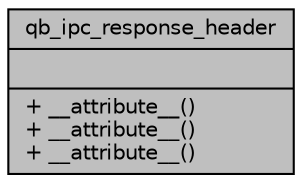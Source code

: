 digraph "qb_ipc_response_header"
{
  edge [fontname="Helvetica",fontsize="10",labelfontname="Helvetica",labelfontsize="10"];
  node [fontname="Helvetica",fontsize="10",shape=record];
  Node1 [label="{qb_ipc_response_header\n||+ __attribute__()\l+ __attribute__()\l+ __attribute__()\l}",height=0.2,width=0.4,color="black", fillcolor="grey75", style="filled" fontcolor="black"];
}
